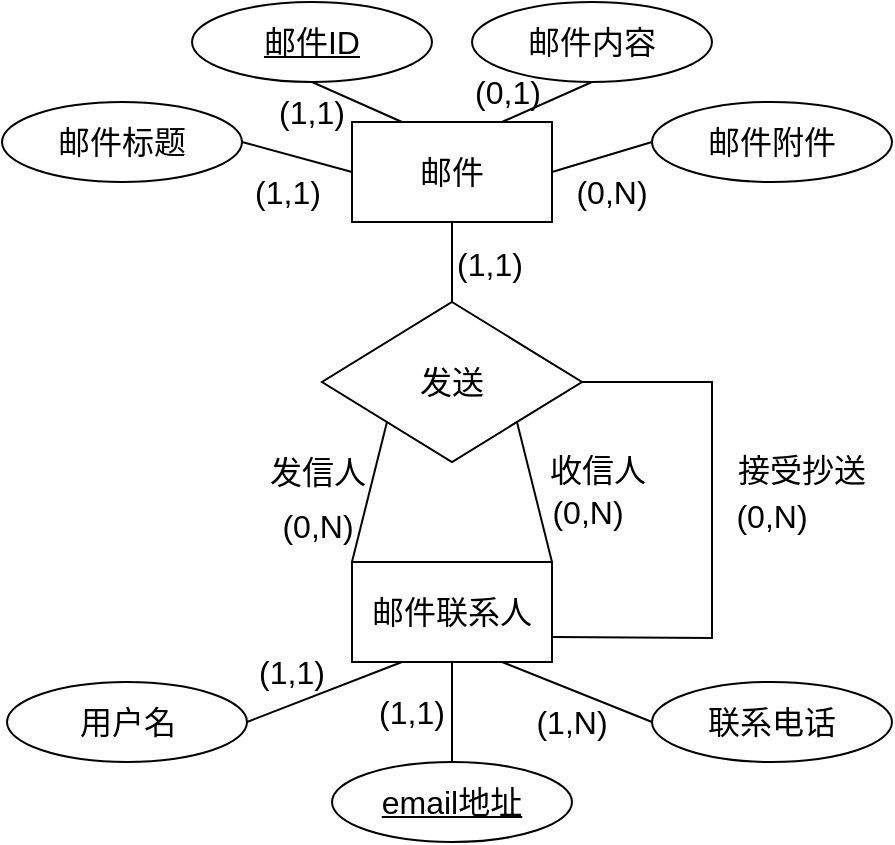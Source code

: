<mxfile version="20.3.5" type="github">
  <diagram id="R2lEEEUBdFMjLlhIrx00" name="Page-1">
    <mxGraphModel dx="1031" dy="551" grid="1" gridSize="10" guides="1" tooltips="1" connect="1" arrows="1" fold="1" page="1" pageScale="1" pageWidth="850" pageHeight="1100" math="0" shadow="0" extFonts="Permanent Marker^https://fonts.googleapis.com/css?family=Permanent+Marker">
      <root>
        <mxCell id="0" />
        <mxCell id="1" parent="0" />
        <mxCell id="3NOah_PCtpc5vJygW-3I-33" style="edgeStyle=none;rounded=0;orthogonalLoop=1;jettySize=auto;html=1;exitX=0;exitY=0;exitDx=0;exitDy=0;entryX=0;entryY=1;entryDx=0;entryDy=0;strokeColor=default;fontSize=16;endArrow=none;endFill=0;fillColor=none;" edge="1" parent="1" source="3NOah_PCtpc5vJygW-3I-1" target="3NOah_PCtpc5vJygW-3I-31">
          <mxGeometry relative="1" as="geometry" />
        </mxCell>
        <mxCell id="3NOah_PCtpc5vJygW-3I-35" style="edgeStyle=none;rounded=0;orthogonalLoop=1;jettySize=auto;html=1;exitX=1;exitY=0;exitDx=0;exitDy=0;entryX=1;entryY=1;entryDx=0;entryDy=0;strokeColor=default;fontSize=16;endArrow=none;endFill=0;fillColor=none;" edge="1" parent="1" source="3NOah_PCtpc5vJygW-3I-1" target="3NOah_PCtpc5vJygW-3I-31">
          <mxGeometry relative="1" as="geometry" />
        </mxCell>
        <mxCell id="3NOah_PCtpc5vJygW-3I-1" value="&lt;font style=&quot;font-size: 16px;&quot;&gt;邮件联系人&lt;/font&gt;" style="rounded=0;whiteSpace=wrap;html=1;" vertex="1" parent="1">
          <mxGeometry x="450" y="340" width="100" height="50" as="geometry" />
        </mxCell>
        <mxCell id="3NOah_PCtpc5vJygW-3I-29" style="edgeStyle=none;rounded=0;orthogonalLoop=1;jettySize=auto;html=1;exitX=1;exitY=0.5;exitDx=0;exitDy=0;entryX=0.25;entryY=1;entryDx=0;entryDy=0;strokeColor=default;fontSize=16;endArrow=none;endFill=0;fillColor=none;" edge="1" parent="1" source="3NOah_PCtpc5vJygW-3I-6" target="3NOah_PCtpc5vJygW-3I-1">
          <mxGeometry relative="1" as="geometry" />
        </mxCell>
        <mxCell id="3NOah_PCtpc5vJygW-3I-6" value="用户名" style="ellipse;whiteSpace=wrap;html=1;fontSize=16;" vertex="1" parent="1">
          <mxGeometry x="277.5" y="400" width="120" height="40" as="geometry" />
        </mxCell>
        <mxCell id="3NOah_PCtpc5vJygW-3I-28" style="edgeStyle=none;rounded=0;orthogonalLoop=1;jettySize=auto;html=1;exitX=0.5;exitY=0;exitDx=0;exitDy=0;entryX=0.5;entryY=1;entryDx=0;entryDy=0;strokeColor=default;fontSize=16;endArrow=none;endFill=0;fillColor=none;" edge="1" parent="1" source="3NOah_PCtpc5vJygW-3I-7" target="3NOah_PCtpc5vJygW-3I-1">
          <mxGeometry relative="1" as="geometry" />
        </mxCell>
        <mxCell id="3NOah_PCtpc5vJygW-3I-7" value="&lt;u&gt;email地址&lt;/u&gt;" style="ellipse;whiteSpace=wrap;html=1;fontSize=16;" vertex="1" parent="1">
          <mxGeometry x="440" y="440" width="120" height="40" as="geometry" />
        </mxCell>
        <mxCell id="3NOah_PCtpc5vJygW-3I-30" style="edgeStyle=none;rounded=0;orthogonalLoop=1;jettySize=auto;html=1;exitX=0;exitY=0.5;exitDx=0;exitDy=0;entryX=0.75;entryY=1;entryDx=0;entryDy=0;strokeColor=default;fontSize=16;endArrow=none;endFill=0;fillColor=none;" edge="1" parent="1" source="3NOah_PCtpc5vJygW-3I-8" target="3NOah_PCtpc5vJygW-3I-1">
          <mxGeometry relative="1" as="geometry" />
        </mxCell>
        <mxCell id="3NOah_PCtpc5vJygW-3I-8" value="联系电话" style="ellipse;whiteSpace=wrap;html=1;fontSize=16;" vertex="1" parent="1">
          <mxGeometry x="600" y="400" width="120" height="40" as="geometry" />
        </mxCell>
        <mxCell id="3NOah_PCtpc5vJygW-3I-16" value="邮件" style="rounded=0;whiteSpace=wrap;html=1;fontSize=16;" vertex="1" parent="1">
          <mxGeometry x="450" y="120" width="100" height="50" as="geometry" />
        </mxCell>
        <mxCell id="3NOah_PCtpc5vJygW-3I-23" style="edgeStyle=none;rounded=0;orthogonalLoop=1;jettySize=auto;html=1;exitX=1;exitY=0.5;exitDx=0;exitDy=0;entryX=0;entryY=0.5;entryDx=0;entryDy=0;strokeColor=default;fontSize=16;endArrow=none;endFill=0;fillColor=none;" edge="1" parent="1" source="3NOah_PCtpc5vJygW-3I-17" target="3NOah_PCtpc5vJygW-3I-16">
          <mxGeometry relative="1" as="geometry" />
        </mxCell>
        <mxCell id="3NOah_PCtpc5vJygW-3I-17" value="邮件标题" style="ellipse;whiteSpace=wrap;html=1;fontSize=16;" vertex="1" parent="1">
          <mxGeometry x="275" y="110" width="120" height="40" as="geometry" />
        </mxCell>
        <mxCell id="3NOah_PCtpc5vJygW-3I-24" style="edgeStyle=none;rounded=0;orthogonalLoop=1;jettySize=auto;html=1;exitX=0.5;exitY=1;exitDx=0;exitDy=0;entryX=0.25;entryY=0;entryDx=0;entryDy=0;strokeColor=default;fontSize=16;endArrow=none;endFill=0;fillColor=none;" edge="1" parent="1" source="3NOah_PCtpc5vJygW-3I-19" target="3NOah_PCtpc5vJygW-3I-16">
          <mxGeometry relative="1" as="geometry" />
        </mxCell>
        <mxCell id="3NOah_PCtpc5vJygW-3I-19" value="&lt;u&gt;邮件ID&lt;/u&gt;" style="ellipse;whiteSpace=wrap;html=1;fontSize=16;" vertex="1" parent="1">
          <mxGeometry x="370" y="60" width="120" height="40" as="geometry" />
        </mxCell>
        <mxCell id="3NOah_PCtpc5vJygW-3I-25" style="edgeStyle=none;rounded=0;orthogonalLoop=1;jettySize=auto;html=1;exitX=0.5;exitY=1;exitDx=0;exitDy=0;entryX=0.75;entryY=0;entryDx=0;entryDy=0;strokeColor=default;fontSize=16;endArrow=none;endFill=0;fillColor=none;" edge="1" parent="1" source="3NOah_PCtpc5vJygW-3I-20" target="3NOah_PCtpc5vJygW-3I-16">
          <mxGeometry relative="1" as="geometry" />
        </mxCell>
        <mxCell id="3NOah_PCtpc5vJygW-3I-20" value="邮件内容" style="ellipse;whiteSpace=wrap;html=1;fontSize=16;" vertex="1" parent="1">
          <mxGeometry x="510" y="60" width="120" height="40" as="geometry" />
        </mxCell>
        <mxCell id="3NOah_PCtpc5vJygW-3I-26" style="edgeStyle=none;rounded=0;orthogonalLoop=1;jettySize=auto;html=1;exitX=0;exitY=0.5;exitDx=0;exitDy=0;entryX=1;entryY=0.5;entryDx=0;entryDy=0;strokeColor=default;fontSize=16;endArrow=none;endFill=0;fillColor=none;" edge="1" parent="1" source="3NOah_PCtpc5vJygW-3I-21" target="3NOah_PCtpc5vJygW-3I-16">
          <mxGeometry relative="1" as="geometry" />
        </mxCell>
        <mxCell id="3NOah_PCtpc5vJygW-3I-21" value="邮件附件" style="ellipse;whiteSpace=wrap;html=1;fontSize=16;" vertex="1" parent="1">
          <mxGeometry x="600" y="110" width="120" height="40" as="geometry" />
        </mxCell>
        <mxCell id="3NOah_PCtpc5vJygW-3I-37" style="edgeStyle=none;rounded=0;orthogonalLoop=1;jettySize=auto;html=1;exitX=1;exitY=0.5;exitDx=0;exitDy=0;entryX=1;entryY=0.75;entryDx=0;entryDy=0;strokeColor=default;fontSize=16;endArrow=none;endFill=0;fillColor=none;" edge="1" parent="1" source="3NOah_PCtpc5vJygW-3I-31" target="3NOah_PCtpc5vJygW-3I-1">
          <mxGeometry relative="1" as="geometry">
            <Array as="points">
              <mxPoint x="630" y="250" />
              <mxPoint x="630" y="378" />
            </Array>
          </mxGeometry>
        </mxCell>
        <mxCell id="3NOah_PCtpc5vJygW-3I-56" style="edgeStyle=none;rounded=0;orthogonalLoop=1;jettySize=auto;html=1;exitX=0.5;exitY=0;exitDx=0;exitDy=0;entryX=0.5;entryY=1;entryDx=0;entryDy=0;strokeColor=default;fontSize=16;endArrow=none;endFill=0;fillColor=none;" edge="1" parent="1" source="3NOah_PCtpc5vJygW-3I-31" target="3NOah_PCtpc5vJygW-3I-16">
          <mxGeometry relative="1" as="geometry" />
        </mxCell>
        <mxCell id="3NOah_PCtpc5vJygW-3I-31" value="发送" style="rhombus;whiteSpace=wrap;html=1;fontSize=16;" vertex="1" parent="1">
          <mxGeometry x="435" y="210" width="130" height="80" as="geometry" />
        </mxCell>
        <mxCell id="3NOah_PCtpc5vJygW-3I-34" value="发信人" style="text;html=1;strokeColor=none;fillColor=none;align=center;verticalAlign=middle;whiteSpace=wrap;rounded=0;fontSize=16;" vertex="1" parent="1">
          <mxGeometry x="402.5" y="280" width="60" height="30" as="geometry" />
        </mxCell>
        <mxCell id="3NOah_PCtpc5vJygW-3I-36" value="收信人" style="text;html=1;strokeColor=none;fillColor=none;align=center;verticalAlign=middle;whiteSpace=wrap;rounded=0;fontSize=16;" vertex="1" parent="1">
          <mxGeometry x="543" y="279" width="60" height="30" as="geometry" />
        </mxCell>
        <mxCell id="3NOah_PCtpc5vJygW-3I-38" value="接受抄送" style="text;html=1;strokeColor=none;fillColor=none;align=center;verticalAlign=middle;whiteSpace=wrap;rounded=0;fontSize=16;" vertex="1" parent="1">
          <mxGeometry x="630" y="279" width="90" height="30" as="geometry" />
        </mxCell>
        <mxCell id="3NOah_PCtpc5vJygW-3I-39" value="(0,N)" style="text;html=1;strokeColor=none;fillColor=none;align=center;verticalAlign=middle;whiteSpace=wrap;rounded=0;fontSize=16;" vertex="1" parent="1">
          <mxGeometry x="403" y="307" width="60" height="30" as="geometry" />
        </mxCell>
        <mxCell id="3NOah_PCtpc5vJygW-3I-40" value="(0,N)" style="text;html=1;strokeColor=none;fillColor=none;align=center;verticalAlign=middle;whiteSpace=wrap;rounded=0;fontSize=16;" vertex="1" parent="1">
          <mxGeometry x="538" y="300" width="60" height="30" as="geometry" />
        </mxCell>
        <mxCell id="3NOah_PCtpc5vJygW-3I-44" value="(0,N)" style="text;html=1;strokeColor=none;fillColor=none;align=center;verticalAlign=middle;whiteSpace=wrap;rounded=0;fontSize=16;" vertex="1" parent="1">
          <mxGeometry x="630" y="302" width="60" height="30" as="geometry" />
        </mxCell>
        <mxCell id="3NOah_PCtpc5vJygW-3I-46" value="(1,1)" style="text;html=1;strokeColor=none;fillColor=none;align=center;verticalAlign=middle;whiteSpace=wrap;rounded=0;fontSize=16;" vertex="1" parent="1">
          <mxGeometry x="387.5" y="140" width="60" height="30" as="geometry" />
        </mxCell>
        <mxCell id="3NOah_PCtpc5vJygW-3I-47" value="(1,1)" style="text;html=1;strokeColor=none;fillColor=none;align=center;verticalAlign=middle;whiteSpace=wrap;rounded=0;fontSize=16;" vertex="1" parent="1">
          <mxGeometry x="400" y="100" width="60" height="30" as="geometry" />
        </mxCell>
        <mxCell id="3NOah_PCtpc5vJygW-3I-48" value="(0,1)" style="text;html=1;strokeColor=none;fillColor=none;align=center;verticalAlign=middle;whiteSpace=wrap;rounded=0;fontSize=16;" vertex="1" parent="1">
          <mxGeometry x="497.5" y="90" width="60" height="30" as="geometry" />
        </mxCell>
        <mxCell id="3NOah_PCtpc5vJygW-3I-49" value="(0,N)" style="text;html=1;strokeColor=none;fillColor=none;align=center;verticalAlign=middle;whiteSpace=wrap;rounded=0;fontSize=16;" vertex="1" parent="1">
          <mxGeometry x="550" y="140" width="60" height="30" as="geometry" />
        </mxCell>
        <mxCell id="3NOah_PCtpc5vJygW-3I-50" value="(1,1)" style="text;html=1;strokeColor=none;fillColor=none;align=center;verticalAlign=middle;whiteSpace=wrap;rounded=0;fontSize=16;" vertex="1" parent="1">
          <mxGeometry x="390" y="380" width="60" height="30" as="geometry" />
        </mxCell>
        <mxCell id="3NOah_PCtpc5vJygW-3I-51" value="(1,1)" style="text;html=1;strokeColor=none;fillColor=none;align=center;verticalAlign=middle;whiteSpace=wrap;rounded=0;fontSize=16;" vertex="1" parent="1">
          <mxGeometry x="450" y="400" width="60" height="30" as="geometry" />
        </mxCell>
        <mxCell id="3NOah_PCtpc5vJygW-3I-54" value="(1,N)" style="text;html=1;strokeColor=none;fillColor=none;align=center;verticalAlign=middle;whiteSpace=wrap;rounded=0;fontSize=16;" vertex="1" parent="1">
          <mxGeometry x="530" y="405" width="60" height="30" as="geometry" />
        </mxCell>
        <mxCell id="3NOah_PCtpc5vJygW-3I-57" value="(1,1)" style="text;html=1;strokeColor=none;fillColor=none;align=center;verticalAlign=middle;whiteSpace=wrap;rounded=0;fontSize=16;" vertex="1" parent="1">
          <mxGeometry x="489" y="176" width="60" height="30" as="geometry" />
        </mxCell>
      </root>
    </mxGraphModel>
  </diagram>
</mxfile>
